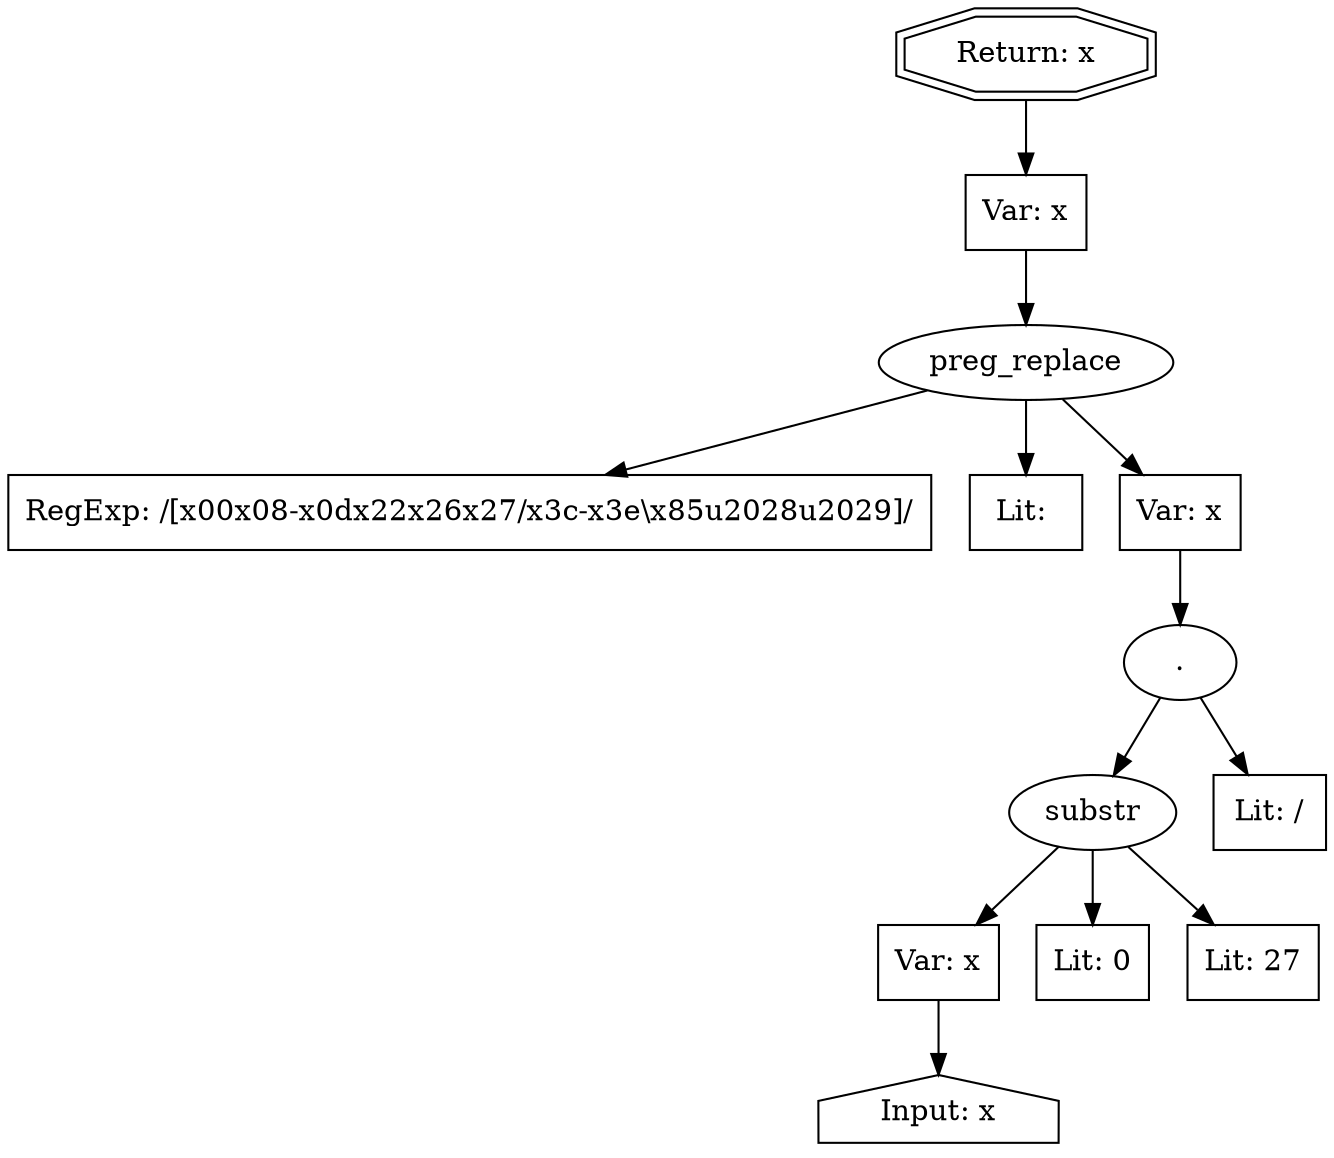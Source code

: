 // Finding: e900790c-9884-4fdc-8bf4-5936b9ad0017
// Finding.url: https://www.example392.com/CN/home#")});taintfoxLog('b31340463c2c41df974a83780d7dcd30')//
// Finding.parentloc: https://www.example392.com/CN/home#")});taintfoxLog('b31340463c2c41df974a83780d7dcd30')//
// Finding.domain: www.example392.com
// Finding.base_domain: example392.com
// Finding.source: location.href
// Finding.sink: eval
// Sanitizer.score: 8
// Sanitizer.name: id[7]
// Sanitizer.location: https://www.example22.com/gtm.js?id=GTM-TZ67BQ - id[7]:1825:426
// Finding.begin: 176
// Finding.end: 187
// Finding.original_uuid: f87f782c-3da0-478d-9b84-d4b99b4e079e
// Finding.TwentyFiveMillionFlowsId: 826229041
// Finding.script: https://www.example22.com/gtm.js?id=GTM-TZ67BQ
// Finding.line: 3
// Exploit.uuid: b3134046-3c2c-41df-974a-83780d7dcd30
// Exploit.success: false
// Exploit.status: validated
// Exploit.method: C
// Exploit.type: js
// Exploit.token: Literal
// Exploit.content: https://www.example392.com/CN/home
// Exploit.quote_type: None
// Exploit.tag: None
// Exploit.break_out: ")});
// Exploit.break_in: //
// Exploit.payload: ")});taintfoxLog(1)//
// Exploit.begin_taint_url: 0
// Exploit.end_taint_url: 5
// Exploit.replace_begin_url: 27
// Exploit.replace_end_url: 27
// Exploit.replace_begin_param: 21
// Exploit.replace_end_param: 21
// Issues.LargestEncodeAttrStringChain: 0
// Issues.LargestTextFragmentEncodeChainLength: 0
// Issues.HasApproximation: true
// Issues.HasMissingImplementation: false
// Issues.HasInfiniteRegexWithFunctionReplacer: false
// Issues.MergedSplitAndJoins: false
// Issues.HasUrlInRhsOfReplace: false
// Issues.HasUrlInLhsOfReplace: false
// Issues.HasCookieValueInLhsOfreplace: false
// Issues.HasCookieValueInRhsOfreplace: false
// Issues.HasCookieValueInMatchPattern: false
// Issues.HasCookieValueInExecPattern: false
// Issues.RemovedLRConcats: true
// Issues.RemovedReplaceArtifacts: false
// Issues.HasUrlInMatchPattern: false
// Issues.HasUrlInExecPattern: false
// Issues.RemovedNOPreplaces: false
// Issues.Known_sanitizer: false
// DepGraph.hash: -1313905902
// DepGraph.sanitizer_hash: -1530774000
// Removed LR concats 
// Removed LR concats 
// Removed LR concats 
// Approximated Implementation for: replace([\x00\x08-\x0d\x22\x26\x27\/\x3c-\x3e\\\x85\u2028\u2029]/g: 1, s: 0, u: 0, m: 0, i: 0 [escapes(<: 1, >: 1, &: 1, ": 1, ': 1, /: 1, \: 1, =: 1), function_rhs: true], 'function(a){return wd[a]}') - Other Exception: ReferenceError: wd is not defined 
digraph cfg {
n0 [shape=house, label="Input: x"];
n1 [shape=ellipse, label="substr"];
n2 [shape=box, label="Var: x"];
n3 [shape=box, label="Lit: 0"];
n4 [shape=box, label="Lit: 27"];
n5 [shape=ellipse, label="."];
n6 [shape=box, label="Lit: \/"];
n7 [shape=ellipse, label="preg_replace"];
n8 [shape=box, label="RegExp: /[\x00\x08-\x0d\x22\x26\x27\/\x3c-\x3e\\\x85\u2028\u2029]/"];
n9 [shape=box, label="Lit: "];
n10 [shape=box, label="Var: x"];
n11 [shape=box, label="Var: x"];
n12 [shape=doubleoctagon, label="Return: x"];
n2 -> n0;
n1 -> n2;
n1 -> n3;
n1 -> n4;
n5 -> n1;
n5 -> n6;
n10 -> n5;
n7 -> n8;
n7 -> n9;
n7 -> n10;
n11 -> n7;
n12 -> n11;
}
